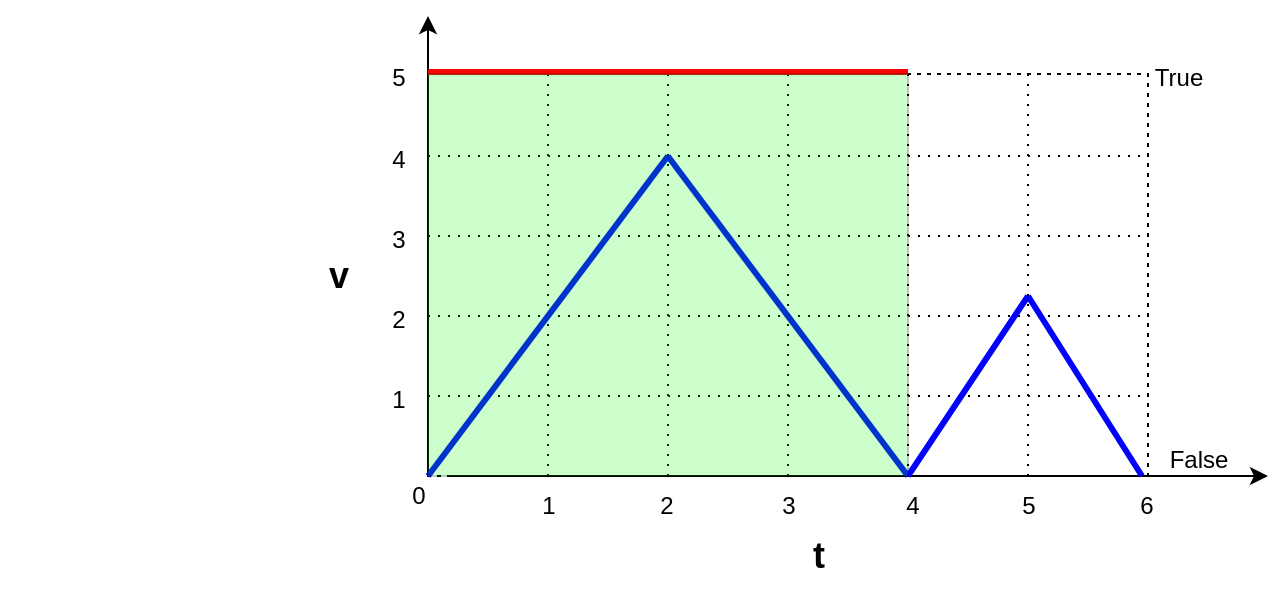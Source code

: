 <mxfile version="20.2.2" type="github"><diagram id="5J3XODai471zgQg1dDaN" name="Page-1"><mxGraphModel dx="966" dy="577" grid="1" gridSize="10" guides="1" tooltips="1" connect="1" arrows="1" fold="1" page="1" pageScale="1" pageWidth="850" pageHeight="1100" math="0" shadow="0"><root><mxCell id="0"/><mxCell id="1" parent="0"/><mxCell id="potQ0Wpa1QAsWJ4baWUA-1" value="" style="shape=table;startSize=0;container=1;collapsible=0;childLayout=tableLayout;dashed=1;dashPattern=1 4;" parent="1" vertex="1"><mxGeometry x="240" y="199" width="360" height="201" as="geometry"/></mxCell><mxCell id="potQ0Wpa1QAsWJ4baWUA-2" value="" style="shape=tableRow;horizontal=0;startSize=0;swimlaneHead=0;swimlaneBody=0;top=0;left=0;bottom=0;right=0;collapsible=0;dropTarget=0;fillColor=none;points=[[0,0.5],[1,0.5]];portConstraint=eastwest;" parent="potQ0Wpa1QAsWJ4baWUA-1" vertex="1"><mxGeometry width="360" height="41" as="geometry"/></mxCell><mxCell id="potQ0Wpa1QAsWJ4baWUA-3" value="" style="shape=partialRectangle;html=1;whiteSpace=wrap;connectable=0;overflow=hidden;fillColor=none;top=0;left=0;bottom=0;right=0;pointerEvents=1;" parent="potQ0Wpa1QAsWJ4baWUA-2" vertex="1"><mxGeometry width="60" height="41" as="geometry"><mxRectangle width="60" height="41" as="alternateBounds"/></mxGeometry></mxCell><mxCell id="potQ0Wpa1QAsWJ4baWUA-4" value="" style="shape=partialRectangle;html=1;whiteSpace=wrap;connectable=0;overflow=hidden;fillColor=none;top=0;left=0;bottom=0;right=0;pointerEvents=1;" parent="potQ0Wpa1QAsWJ4baWUA-2" vertex="1"><mxGeometry x="60" width="60" height="41" as="geometry"><mxRectangle width="60" height="41" as="alternateBounds"/></mxGeometry></mxCell><mxCell id="potQ0Wpa1QAsWJ4baWUA-5" value="" style="shape=partialRectangle;html=1;whiteSpace=wrap;connectable=0;overflow=hidden;fillColor=none;top=0;left=0;bottom=0;right=0;pointerEvents=1;" parent="potQ0Wpa1QAsWJ4baWUA-2" vertex="1"><mxGeometry x="120" width="60" height="41" as="geometry"><mxRectangle width="60" height="41" as="alternateBounds"/></mxGeometry></mxCell><mxCell id="potQ0Wpa1QAsWJ4baWUA-6" value="" style="shape=partialRectangle;html=1;whiteSpace=wrap;connectable=0;overflow=hidden;fillColor=none;top=0;left=0;bottom=0;right=0;pointerEvents=1;" parent="potQ0Wpa1QAsWJ4baWUA-2" vertex="1"><mxGeometry x="180" width="60" height="41" as="geometry"><mxRectangle width="60" height="41" as="alternateBounds"/></mxGeometry></mxCell><mxCell id="potQ0Wpa1QAsWJ4baWUA-7" value="" style="shape=partialRectangle;html=1;whiteSpace=wrap;connectable=0;overflow=hidden;fillColor=none;top=0;left=0;bottom=0;right=0;pointerEvents=1;" parent="potQ0Wpa1QAsWJ4baWUA-2" vertex="1"><mxGeometry x="240" width="60" height="41" as="geometry"><mxRectangle width="60" height="41" as="alternateBounds"/></mxGeometry></mxCell><mxCell id="potQ0Wpa1QAsWJ4baWUA-8" value="" style="shape=partialRectangle;html=1;whiteSpace=wrap;connectable=0;overflow=hidden;fillColor=none;top=0;left=0;bottom=0;right=0;pointerEvents=1;" parent="potQ0Wpa1QAsWJ4baWUA-2" vertex="1"><mxGeometry x="300" width="60" height="41" as="geometry"><mxRectangle width="60" height="41" as="alternateBounds"/></mxGeometry></mxCell><mxCell id="potQ0Wpa1QAsWJ4baWUA-9" value="" style="shape=tableRow;horizontal=0;startSize=0;swimlaneHead=0;swimlaneBody=0;top=0;left=0;bottom=0;right=0;collapsible=0;dropTarget=0;fillColor=none;points=[[0,0.5],[1,0.5]];portConstraint=eastwest;" parent="potQ0Wpa1QAsWJ4baWUA-1" vertex="1"><mxGeometry y="41" width="360" height="40" as="geometry"/></mxCell><mxCell id="potQ0Wpa1QAsWJ4baWUA-10" value="" style="shape=partialRectangle;html=1;whiteSpace=wrap;connectable=0;overflow=hidden;fillColor=none;top=0;left=0;bottom=0;right=0;pointerEvents=1;" parent="potQ0Wpa1QAsWJ4baWUA-9" vertex="1"><mxGeometry width="60" height="40" as="geometry"><mxRectangle width="60" height="40" as="alternateBounds"/></mxGeometry></mxCell><mxCell id="potQ0Wpa1QAsWJ4baWUA-11" value="" style="shape=partialRectangle;html=1;whiteSpace=wrap;connectable=0;overflow=hidden;fillColor=none;top=0;left=0;bottom=0;right=0;pointerEvents=1;" parent="potQ0Wpa1QAsWJ4baWUA-9" vertex="1"><mxGeometry x="60" width="60" height="40" as="geometry"><mxRectangle width="60" height="40" as="alternateBounds"/></mxGeometry></mxCell><mxCell id="potQ0Wpa1QAsWJ4baWUA-12" value="" style="shape=partialRectangle;html=1;whiteSpace=wrap;connectable=0;overflow=hidden;fillColor=none;top=0;left=0;bottom=0;right=0;pointerEvents=1;" parent="potQ0Wpa1QAsWJ4baWUA-9" vertex="1"><mxGeometry x="120" width="60" height="40" as="geometry"><mxRectangle width="60" height="40" as="alternateBounds"/></mxGeometry></mxCell><mxCell id="potQ0Wpa1QAsWJ4baWUA-13" value="" style="shape=partialRectangle;html=1;whiteSpace=wrap;connectable=0;overflow=hidden;fillColor=none;top=0;left=0;bottom=0;right=0;pointerEvents=1;" parent="potQ0Wpa1QAsWJ4baWUA-9" vertex="1"><mxGeometry x="180" width="60" height="40" as="geometry"><mxRectangle width="60" height="40" as="alternateBounds"/></mxGeometry></mxCell><mxCell id="potQ0Wpa1QAsWJ4baWUA-14" value="" style="shape=partialRectangle;html=1;whiteSpace=wrap;connectable=0;overflow=hidden;fillColor=none;top=0;left=0;bottom=0;right=0;pointerEvents=1;" parent="potQ0Wpa1QAsWJ4baWUA-9" vertex="1"><mxGeometry x="240" width="60" height="40" as="geometry"><mxRectangle width="60" height="40" as="alternateBounds"/></mxGeometry></mxCell><mxCell id="potQ0Wpa1QAsWJ4baWUA-15" value="" style="shape=partialRectangle;html=1;whiteSpace=wrap;connectable=0;overflow=hidden;fillColor=none;top=0;left=0;bottom=0;right=0;pointerEvents=1;" parent="potQ0Wpa1QAsWJ4baWUA-9" vertex="1"><mxGeometry x="300" width="60" height="40" as="geometry"><mxRectangle width="60" height="40" as="alternateBounds"/></mxGeometry></mxCell><mxCell id="potQ0Wpa1QAsWJ4baWUA-16" value="" style="shape=tableRow;horizontal=0;startSize=0;swimlaneHead=0;swimlaneBody=0;top=0;left=0;bottom=0;right=0;collapsible=0;dropTarget=0;fillColor=none;points=[[0,0.5],[1,0.5]];portConstraint=eastwest;" parent="potQ0Wpa1QAsWJ4baWUA-1" vertex="1"><mxGeometry y="81" width="360" height="40" as="geometry"/></mxCell><mxCell id="potQ0Wpa1QAsWJ4baWUA-17" value="" style="shape=partialRectangle;html=1;whiteSpace=wrap;connectable=0;overflow=hidden;fillColor=none;top=0;left=0;bottom=0;right=0;pointerEvents=1;" parent="potQ0Wpa1QAsWJ4baWUA-16" vertex="1"><mxGeometry width="60" height="40" as="geometry"><mxRectangle width="60" height="40" as="alternateBounds"/></mxGeometry></mxCell><mxCell id="potQ0Wpa1QAsWJ4baWUA-18" value="" style="shape=partialRectangle;html=1;whiteSpace=wrap;connectable=0;overflow=hidden;fillColor=none;top=0;left=0;bottom=0;right=0;pointerEvents=1;" parent="potQ0Wpa1QAsWJ4baWUA-16" vertex="1"><mxGeometry x="60" width="60" height="40" as="geometry"><mxRectangle width="60" height="40" as="alternateBounds"/></mxGeometry></mxCell><mxCell id="potQ0Wpa1QAsWJ4baWUA-19" value="" style="shape=partialRectangle;html=1;whiteSpace=wrap;connectable=0;overflow=hidden;fillColor=none;top=0;left=0;bottom=0;right=0;pointerEvents=1;" parent="potQ0Wpa1QAsWJ4baWUA-16" vertex="1"><mxGeometry x="120" width="60" height="40" as="geometry"><mxRectangle width="60" height="40" as="alternateBounds"/></mxGeometry></mxCell><mxCell id="potQ0Wpa1QAsWJ4baWUA-20" value="" style="shape=partialRectangle;html=1;whiteSpace=wrap;connectable=0;overflow=hidden;fillColor=none;top=0;left=0;bottom=0;right=0;pointerEvents=1;" parent="potQ0Wpa1QAsWJ4baWUA-16" vertex="1"><mxGeometry x="180" width="60" height="40" as="geometry"><mxRectangle width="60" height="40" as="alternateBounds"/></mxGeometry></mxCell><mxCell id="potQ0Wpa1QAsWJ4baWUA-21" value="" style="shape=partialRectangle;html=1;whiteSpace=wrap;connectable=0;overflow=hidden;fillColor=none;top=0;left=0;bottom=0;right=0;pointerEvents=1;" parent="potQ0Wpa1QAsWJ4baWUA-16" vertex="1"><mxGeometry x="240" width="60" height="40" as="geometry"><mxRectangle width="60" height="40" as="alternateBounds"/></mxGeometry></mxCell><mxCell id="potQ0Wpa1QAsWJ4baWUA-22" value="" style="shape=partialRectangle;html=1;whiteSpace=wrap;connectable=0;overflow=hidden;fillColor=none;top=0;left=0;bottom=0;right=0;pointerEvents=1;" parent="potQ0Wpa1QAsWJ4baWUA-16" vertex="1"><mxGeometry x="300" width="60" height="40" as="geometry"><mxRectangle width="60" height="40" as="alternateBounds"/></mxGeometry></mxCell><mxCell id="potQ0Wpa1QAsWJ4baWUA-23" value="" style="shape=tableRow;horizontal=0;startSize=0;swimlaneHead=0;swimlaneBody=0;top=0;left=0;bottom=0;right=0;collapsible=0;dropTarget=0;fillColor=none;points=[[0,0.5],[1,0.5]];portConstraint=eastwest;" parent="potQ0Wpa1QAsWJ4baWUA-1" vertex="1"><mxGeometry y="121" width="360" height="40" as="geometry"/></mxCell><mxCell id="potQ0Wpa1QAsWJ4baWUA-24" value="" style="shape=partialRectangle;html=1;whiteSpace=wrap;connectable=0;overflow=hidden;fillColor=none;top=0;left=0;bottom=0;right=0;pointerEvents=1;" parent="potQ0Wpa1QAsWJ4baWUA-23" vertex="1"><mxGeometry width="60" height="40" as="geometry"><mxRectangle width="60" height="40" as="alternateBounds"/></mxGeometry></mxCell><mxCell id="potQ0Wpa1QAsWJ4baWUA-25" value="" style="shape=partialRectangle;html=1;whiteSpace=wrap;connectable=0;overflow=hidden;fillColor=none;top=0;left=0;bottom=0;right=0;pointerEvents=1;" parent="potQ0Wpa1QAsWJ4baWUA-23" vertex="1"><mxGeometry x="60" width="60" height="40" as="geometry"><mxRectangle width="60" height="40" as="alternateBounds"/></mxGeometry></mxCell><mxCell id="potQ0Wpa1QAsWJ4baWUA-26" value="" style="shape=partialRectangle;html=1;whiteSpace=wrap;connectable=0;overflow=hidden;fillColor=none;top=0;left=0;bottom=0;right=0;pointerEvents=1;" parent="potQ0Wpa1QAsWJ4baWUA-23" vertex="1"><mxGeometry x="120" width="60" height="40" as="geometry"><mxRectangle width="60" height="40" as="alternateBounds"/></mxGeometry></mxCell><mxCell id="potQ0Wpa1QAsWJ4baWUA-27" value="" style="shape=partialRectangle;html=1;whiteSpace=wrap;connectable=0;overflow=hidden;fillColor=none;top=0;left=0;bottom=0;right=0;pointerEvents=1;" parent="potQ0Wpa1QAsWJ4baWUA-23" vertex="1"><mxGeometry x="180" width="60" height="40" as="geometry"><mxRectangle width="60" height="40" as="alternateBounds"/></mxGeometry></mxCell><mxCell id="potQ0Wpa1QAsWJ4baWUA-28" value="" style="shape=partialRectangle;html=1;whiteSpace=wrap;connectable=0;overflow=hidden;fillColor=none;top=0;left=0;bottom=0;right=0;pointerEvents=1;" parent="potQ0Wpa1QAsWJ4baWUA-23" vertex="1"><mxGeometry x="240" width="60" height="40" as="geometry"><mxRectangle width="60" height="40" as="alternateBounds"/></mxGeometry></mxCell><mxCell id="potQ0Wpa1QAsWJ4baWUA-29" value="" style="shape=partialRectangle;html=1;whiteSpace=wrap;connectable=0;overflow=hidden;fillColor=none;top=0;left=0;bottom=0;right=0;pointerEvents=1;" parent="potQ0Wpa1QAsWJ4baWUA-23" vertex="1"><mxGeometry x="300" width="60" height="40" as="geometry"><mxRectangle width="60" height="40" as="alternateBounds"/></mxGeometry></mxCell><mxCell id="potQ0Wpa1QAsWJ4baWUA-30" value="" style="shape=tableRow;horizontal=0;startSize=0;swimlaneHead=0;swimlaneBody=0;top=0;left=0;bottom=0;right=0;collapsible=0;dropTarget=0;fillColor=none;points=[[0,0.5],[1,0.5]];portConstraint=eastwest;" parent="potQ0Wpa1QAsWJ4baWUA-1" vertex="1"><mxGeometry y="161" width="360" height="40" as="geometry"/></mxCell><mxCell id="potQ0Wpa1QAsWJ4baWUA-31" value="" style="shape=partialRectangle;html=1;whiteSpace=wrap;connectable=0;overflow=hidden;fillColor=none;top=0;left=0;bottom=0;right=0;pointerEvents=1;" parent="potQ0Wpa1QAsWJ4baWUA-30" vertex="1"><mxGeometry width="60" height="40" as="geometry"><mxRectangle width="60" height="40" as="alternateBounds"/></mxGeometry></mxCell><mxCell id="potQ0Wpa1QAsWJ4baWUA-32" value="" style="shape=partialRectangle;html=1;whiteSpace=wrap;connectable=0;overflow=hidden;fillColor=none;top=0;left=0;bottom=0;right=0;pointerEvents=1;" parent="potQ0Wpa1QAsWJ4baWUA-30" vertex="1"><mxGeometry x="60" width="60" height="40" as="geometry"><mxRectangle width="60" height="40" as="alternateBounds"/></mxGeometry></mxCell><mxCell id="potQ0Wpa1QAsWJ4baWUA-33" value="" style="shape=partialRectangle;html=1;whiteSpace=wrap;connectable=0;overflow=hidden;fillColor=none;top=0;left=0;bottom=0;right=0;pointerEvents=1;" parent="potQ0Wpa1QAsWJ4baWUA-30" vertex="1"><mxGeometry x="120" width="60" height="40" as="geometry"><mxRectangle width="60" height="40" as="alternateBounds"/></mxGeometry></mxCell><mxCell id="potQ0Wpa1QAsWJ4baWUA-34" value="" style="shape=partialRectangle;html=1;whiteSpace=wrap;connectable=0;overflow=hidden;fillColor=none;top=0;left=0;bottom=0;right=0;pointerEvents=1;" parent="potQ0Wpa1QAsWJ4baWUA-30" vertex="1"><mxGeometry x="180" width="60" height="40" as="geometry"><mxRectangle width="60" height="40" as="alternateBounds"/></mxGeometry></mxCell><mxCell id="potQ0Wpa1QAsWJ4baWUA-35" value="" style="shape=partialRectangle;html=1;whiteSpace=wrap;connectable=0;overflow=hidden;fillColor=none;top=0;left=0;bottom=0;right=0;pointerEvents=1;" parent="potQ0Wpa1QAsWJ4baWUA-30" vertex="1"><mxGeometry x="240" width="60" height="40" as="geometry"><mxRectangle width="60" height="40" as="alternateBounds"/></mxGeometry></mxCell><mxCell id="potQ0Wpa1QAsWJ4baWUA-36" value="" style="shape=partialRectangle;html=1;whiteSpace=wrap;connectable=0;overflow=hidden;fillColor=none;top=0;left=0;bottom=0;right=0;pointerEvents=1;" parent="potQ0Wpa1QAsWJ4baWUA-30" vertex="1"><mxGeometry x="300" width="60" height="40" as="geometry"><mxRectangle width="60" height="40" as="alternateBounds"/></mxGeometry></mxCell><mxCell id="potQ0Wpa1QAsWJ4baWUA-37" value="" style="endArrow=classic;html=1;rounded=0;" parent="1" edge="1"><mxGeometry width="50" height="50" relative="1" as="geometry"><mxPoint x="240" y="400" as="sourcePoint"/><mxPoint x="240" y="170" as="targetPoint"/></mxGeometry></mxCell><mxCell id="potQ0Wpa1QAsWJ4baWUA-38" value="" style="endArrow=classic;html=1;rounded=0;" parent="1" edge="1"><mxGeometry width="50" height="50" relative="1" as="geometry"><mxPoint x="250" y="400" as="sourcePoint"/><mxPoint x="660" y="400" as="targetPoint"/></mxGeometry></mxCell><mxCell id="potQ0Wpa1QAsWJ4baWUA-39" value="0" style="text;html=1;resizable=0;autosize=1;align=center;verticalAlign=middle;points=[];fillColor=none;strokeColor=none;rounded=0;" parent="1" vertex="1"><mxGeometry x="220" y="395" width="30" height="30" as="geometry"/></mxCell><mxCell id="potQ0Wpa1QAsWJ4baWUA-40" value="1" style="text;html=1;resizable=0;autosize=1;align=center;verticalAlign=middle;points=[];fillColor=none;strokeColor=none;rounded=0;" parent="1" vertex="1"><mxGeometry x="285" y="400" width="30" height="30" as="geometry"/></mxCell><mxCell id="potQ0Wpa1QAsWJ4baWUA-41" value="2" style="text;html=1;resizable=0;autosize=1;align=center;verticalAlign=middle;points=[];fillColor=none;strokeColor=none;rounded=0;" parent="1" vertex="1"><mxGeometry x="344" y="400" width="30" height="30" as="geometry"/></mxCell><mxCell id="potQ0Wpa1QAsWJ4baWUA-42" value="4" style="text;html=1;resizable=0;autosize=1;align=center;verticalAlign=middle;points=[];fillColor=none;strokeColor=none;rounded=0;" parent="1" vertex="1"><mxGeometry x="467" y="400" width="30" height="30" as="geometry"/></mxCell><mxCell id="potQ0Wpa1QAsWJ4baWUA-43" value="5" style="text;html=1;resizable=0;autosize=1;align=center;verticalAlign=middle;points=[];fillColor=none;strokeColor=none;rounded=0;" parent="1" vertex="1"><mxGeometry x="525" y="400" width="30" height="30" as="geometry"/></mxCell><mxCell id="potQ0Wpa1QAsWJ4baWUA-44" value="6" style="text;html=1;resizable=0;autosize=1;align=center;verticalAlign=middle;points=[];fillColor=none;strokeColor=none;rounded=0;" parent="1" vertex="1"><mxGeometry x="584" y="400" width="30" height="30" as="geometry"/></mxCell><mxCell id="potQ0Wpa1QAsWJ4baWUA-45" value="3" style="text;html=1;resizable=0;autosize=1;align=center;verticalAlign=middle;points=[];fillColor=none;strokeColor=none;rounded=0;" parent="1" vertex="1"><mxGeometry x="405" y="400" width="30" height="30" as="geometry"/></mxCell><mxCell id="potQ0Wpa1QAsWJ4baWUA-46" value="1" style="text;html=1;resizable=0;autosize=1;align=center;verticalAlign=middle;points=[];fillColor=none;strokeColor=none;rounded=0;" parent="1" vertex="1"><mxGeometry x="210" y="347" width="30" height="30" as="geometry"/></mxCell><mxCell id="potQ0Wpa1QAsWJ4baWUA-47" value="2" style="text;html=1;resizable=0;autosize=1;align=center;verticalAlign=middle;points=[];fillColor=none;strokeColor=none;rounded=0;" parent="1" vertex="1"><mxGeometry x="210" y="307" width="30" height="30" as="geometry"/></mxCell><mxCell id="potQ0Wpa1QAsWJ4baWUA-48" value="3" style="text;html=1;resizable=0;autosize=1;align=center;verticalAlign=middle;points=[];fillColor=none;strokeColor=none;rounded=0;" parent="1" vertex="1"><mxGeometry x="210" y="267" width="30" height="30" as="geometry"/></mxCell><mxCell id="potQ0Wpa1QAsWJ4baWUA-49" value="4" style="text;html=1;resizable=0;autosize=1;align=center;verticalAlign=middle;points=[];fillColor=none;strokeColor=none;rounded=0;" parent="1" vertex="1"><mxGeometry x="210" y="227" width="30" height="30" as="geometry"/></mxCell><mxCell id="potQ0Wpa1QAsWJ4baWUA-50" value="5" style="text;html=1;resizable=0;autosize=1;align=center;verticalAlign=middle;points=[];fillColor=none;strokeColor=none;rounded=0;" parent="1" vertex="1"><mxGeometry x="210" y="186" width="30" height="30" as="geometry"/></mxCell><mxCell id="potQ0Wpa1QAsWJ4baWUA-52" value="" style="endArrow=classic;html=1;rounded=0;strokeColor=none;fillColor=#FFFFFF;strokeWidth=3;" parent="1" edge="1"><mxGeometry width="50" height="50" relative="1" as="geometry"><mxPoint x="33" y="400" as="sourcePoint"/><mxPoint x="140" y="240" as="targetPoint"/></mxGeometry></mxCell><mxCell id="potQ0Wpa1QAsWJ4baWUA-55" value="" style="endArrow=none;html=1;rounded=0;strokeColor=#0000FF;strokeWidth=3;fillColor=#FFFFFF;" parent="1" edge="1"><mxGeometry width="50" height="50" relative="1" as="geometry"><mxPoint x="240" y="400" as="sourcePoint"/><mxPoint x="360" y="240" as="targetPoint"/></mxGeometry></mxCell><mxCell id="potQ0Wpa1QAsWJ4baWUA-56" value="" style="endArrow=none;html=1;rounded=0;strokeColor=#0000FF;strokeWidth=3;fillColor=#FFFFFF;" parent="1" edge="1"><mxGeometry width="50" height="50" relative="1" as="geometry"><mxPoint x="480" y="400" as="sourcePoint"/><mxPoint x="540" y="310" as="targetPoint"/></mxGeometry></mxCell><mxCell id="potQ0Wpa1QAsWJ4baWUA-57" value="" style="endArrow=none;html=1;rounded=0;strokeColor=#0000FF;strokeWidth=3;fillColor=#FFFFFF;exitX=0.333;exitY=0;exitDx=0;exitDy=0;exitPerimeter=0;" parent="1" source="potQ0Wpa1QAsWJ4baWUA-9" edge="1"><mxGeometry width="50" height="50" relative="1" as="geometry"><mxPoint x="344" y="585" as="sourcePoint"/><mxPoint x="480" y="400" as="targetPoint"/></mxGeometry></mxCell><mxCell id="potQ0Wpa1QAsWJ4baWUA-58" value="" style="endArrow=none;html=1;rounded=0;strokeColor=#0000FF;strokeWidth=3;fillColor=#FFFFFF;entryX=0.433;entryY=0;entryDx=0;entryDy=0;entryPerimeter=0;" parent="1" target="potQ0Wpa1QAsWJ4baWUA-44" edge="1"><mxGeometry width="50" height="50" relative="1" as="geometry"><mxPoint x="540" y="310" as="sourcePoint"/><mxPoint x="550" y="320" as="targetPoint"/></mxGeometry></mxCell><mxCell id="potQ0Wpa1QAsWJ4baWUA-77" value="" style="endArrow=none;html=1;rounded=0;strokeColor=#FF0000;strokeWidth=3;fillColor=#FFFFFF;" parent="1" edge="1"><mxGeometry width="50" height="50" relative="1" as="geometry"><mxPoint x="240" y="198" as="sourcePoint"/><mxPoint x="480" y="198" as="targetPoint"/></mxGeometry></mxCell><mxCell id="potQ0Wpa1QAsWJ4baWUA-88" value="&lt;b&gt;&lt;font style=&quot;font-size: 18px;&quot;&gt;v&lt;/font&gt;&lt;/b&gt;" style="text;html=1;resizable=0;autosize=1;align=center;verticalAlign=middle;points=[];fillColor=none;strokeColor=none;rounded=0;dashed=1;dashPattern=1 4;" parent="1" vertex="1"><mxGeometry x="180" y="279.5" width="30" height="40" as="geometry"/></mxCell><mxCell id="potQ0Wpa1QAsWJ4baWUA-90" value="&lt;font style=&quot;font-size: 18px;&quot;&gt;&lt;b&gt;t&lt;/b&gt;&lt;/font&gt;" style="text;html=1;resizable=0;autosize=1;align=center;verticalAlign=middle;points=[];fillColor=none;strokeColor=none;rounded=0;dashed=1;dashPattern=1 4;" parent="1" vertex="1"><mxGeometry x="420" y="420" width="30" height="40" as="geometry"/></mxCell><mxCell id="6VFaWx-FrhCusel4QVNC-2" value="" style="whiteSpace=wrap;html=1;opacity=20;fillColor=#00FF00;" vertex="1" parent="1"><mxGeometry x="240" y="199" width="240" height="201" as="geometry"/></mxCell><mxCell id="6VFaWx-FrhCusel4QVNC-3" value="False" style="text;html=1;resizable=0;autosize=1;align=center;verticalAlign=middle;points=[];fillColor=none;strokeColor=none;rounded=0;" vertex="1" parent="1"><mxGeometry x="600" y="377" width="50" height="30" as="geometry"/></mxCell><mxCell id="6VFaWx-FrhCusel4QVNC-4" value="True" style="text;html=1;resizable=0;autosize=1;align=center;verticalAlign=middle;points=[];fillColor=none;strokeColor=none;rounded=0;" vertex="1" parent="1"><mxGeometry x="590" y="186" width="50" height="30" as="geometry"/></mxCell></root></mxGraphModel></diagram></mxfile>